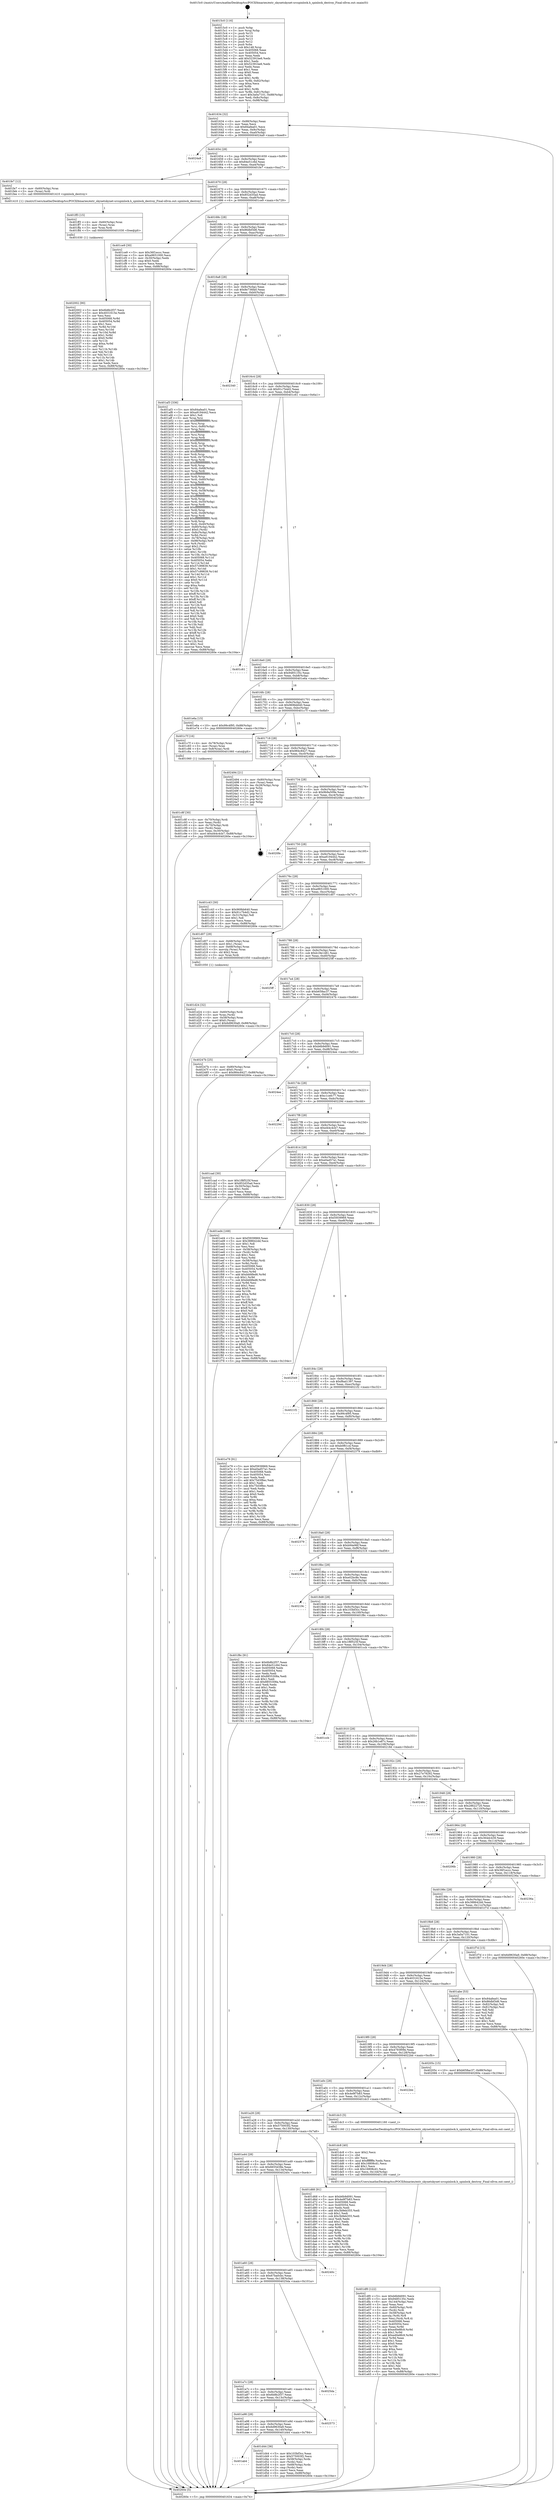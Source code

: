 digraph "0x4015c0" {
  label = "0x4015c0 (/mnt/c/Users/mathe/Desktop/tcc/POCII/binaries/extr_skynetskynet-srcspinlock.h_spinlock_destroy_Final-ollvm.out::main(0))"
  labelloc = "t"
  node[shape=record]

  Entry [label="",width=0.3,height=0.3,shape=circle,fillcolor=black,style=filled]
  "0x401634" [label="{
     0x401634 [32]\l
     | [instrs]\l
     &nbsp;&nbsp;0x401634 \<+6\>: mov -0x88(%rbp),%eax\l
     &nbsp;&nbsp;0x40163a \<+2\>: mov %eax,%ecx\l
     &nbsp;&nbsp;0x40163c \<+6\>: sub $0x84afea01,%ecx\l
     &nbsp;&nbsp;0x401642 \<+6\>: mov %eax,-0x9c(%rbp)\l
     &nbsp;&nbsp;0x401648 \<+6\>: mov %ecx,-0xa0(%rbp)\l
     &nbsp;&nbsp;0x40164e \<+6\>: je 00000000004024a9 \<main+0xee9\>\l
  }"]
  "0x4024a9" [label="{
     0x4024a9\l
  }", style=dashed]
  "0x401654" [label="{
     0x401654 [28]\l
     | [instrs]\l
     &nbsp;&nbsp;0x401654 \<+5\>: jmp 0000000000401659 \<main+0x99\>\l
     &nbsp;&nbsp;0x401659 \<+6\>: mov -0x9c(%rbp),%eax\l
     &nbsp;&nbsp;0x40165f \<+5\>: sub $0x84e51c6d,%eax\l
     &nbsp;&nbsp;0x401664 \<+6\>: mov %eax,-0xa4(%rbp)\l
     &nbsp;&nbsp;0x40166a \<+6\>: je 0000000000401fe7 \<main+0xa27\>\l
  }"]
  Exit [label="",width=0.3,height=0.3,shape=circle,fillcolor=black,style=filled,peripheries=2]
  "0x401fe7" [label="{
     0x401fe7 [12]\l
     | [instrs]\l
     &nbsp;&nbsp;0x401fe7 \<+4\>: mov -0x60(%rbp),%rax\l
     &nbsp;&nbsp;0x401feb \<+3\>: mov (%rax),%rdi\l
     &nbsp;&nbsp;0x401fee \<+5\>: call 0000000000401410 \<spinlock_destroy\>\l
     | [calls]\l
     &nbsp;&nbsp;0x401410 \{1\} (/mnt/c/Users/mathe/Desktop/tcc/POCII/binaries/extr_skynetskynet-srcspinlock.h_spinlock_destroy_Final-ollvm.out::spinlock_destroy)\l
  }"]
  "0x401670" [label="{
     0x401670 [28]\l
     | [instrs]\l
     &nbsp;&nbsp;0x401670 \<+5\>: jmp 0000000000401675 \<main+0xb5\>\l
     &nbsp;&nbsp;0x401675 \<+6\>: mov -0x9c(%rbp),%eax\l
     &nbsp;&nbsp;0x40167b \<+5\>: sub $0x852d35ad,%eax\l
     &nbsp;&nbsp;0x401680 \<+6\>: mov %eax,-0xa8(%rbp)\l
     &nbsp;&nbsp;0x401686 \<+6\>: je 0000000000401ce9 \<main+0x729\>\l
  }"]
  "0x402002" [label="{
     0x402002 [90]\l
     | [instrs]\l
     &nbsp;&nbsp;0x402002 \<+5\>: mov $0x6b8b2f37,%ecx\l
     &nbsp;&nbsp;0x402007 \<+5\>: mov $0x4031615e,%edx\l
     &nbsp;&nbsp;0x40200c \<+2\>: xor %esi,%esi\l
     &nbsp;&nbsp;0x40200e \<+8\>: mov 0x405068,%r8d\l
     &nbsp;&nbsp;0x402016 \<+8\>: mov 0x405054,%r9d\l
     &nbsp;&nbsp;0x40201e \<+3\>: sub $0x1,%esi\l
     &nbsp;&nbsp;0x402021 \<+3\>: mov %r8d,%r10d\l
     &nbsp;&nbsp;0x402024 \<+3\>: add %esi,%r10d\l
     &nbsp;&nbsp;0x402027 \<+4\>: imul %r10d,%r8d\l
     &nbsp;&nbsp;0x40202b \<+4\>: and $0x1,%r8d\l
     &nbsp;&nbsp;0x40202f \<+4\>: cmp $0x0,%r8d\l
     &nbsp;&nbsp;0x402033 \<+4\>: sete %r11b\l
     &nbsp;&nbsp;0x402037 \<+4\>: cmp $0xa,%r9d\l
     &nbsp;&nbsp;0x40203b \<+3\>: setl %bl\l
     &nbsp;&nbsp;0x40203e \<+3\>: mov %r11b,%r14b\l
     &nbsp;&nbsp;0x402041 \<+3\>: and %bl,%r14b\l
     &nbsp;&nbsp;0x402044 \<+3\>: xor %bl,%r11b\l
     &nbsp;&nbsp;0x402047 \<+3\>: or %r11b,%r14b\l
     &nbsp;&nbsp;0x40204a \<+4\>: test $0x1,%r14b\l
     &nbsp;&nbsp;0x40204e \<+3\>: cmovne %edx,%ecx\l
     &nbsp;&nbsp;0x402051 \<+6\>: mov %ecx,-0x88(%rbp)\l
     &nbsp;&nbsp;0x402057 \<+5\>: jmp 000000000040260e \<main+0x104e\>\l
  }"]
  "0x401ce9" [label="{
     0x401ce9 [30]\l
     | [instrs]\l
     &nbsp;&nbsp;0x401ce9 \<+5\>: mov $0x36f1eccc,%eax\l
     &nbsp;&nbsp;0x401cee \<+5\>: mov $0xa9651000,%ecx\l
     &nbsp;&nbsp;0x401cf3 \<+3\>: mov -0x30(%rbp),%edx\l
     &nbsp;&nbsp;0x401cf6 \<+3\>: cmp $0x0,%edx\l
     &nbsp;&nbsp;0x401cf9 \<+3\>: cmove %ecx,%eax\l
     &nbsp;&nbsp;0x401cfc \<+6\>: mov %eax,-0x88(%rbp)\l
     &nbsp;&nbsp;0x401d02 \<+5\>: jmp 000000000040260e \<main+0x104e\>\l
  }"]
  "0x40168c" [label="{
     0x40168c [28]\l
     | [instrs]\l
     &nbsp;&nbsp;0x40168c \<+5\>: jmp 0000000000401691 \<main+0xd1\>\l
     &nbsp;&nbsp;0x401691 \<+6\>: mov -0x9c(%rbp),%eax\l
     &nbsp;&nbsp;0x401697 \<+5\>: sub $0x86dbf3d6,%eax\l
     &nbsp;&nbsp;0x40169c \<+6\>: mov %eax,-0xac(%rbp)\l
     &nbsp;&nbsp;0x4016a2 \<+6\>: je 0000000000401af3 \<main+0x533\>\l
  }"]
  "0x401ff3" [label="{
     0x401ff3 [15]\l
     | [instrs]\l
     &nbsp;&nbsp;0x401ff3 \<+4\>: mov -0x60(%rbp),%rax\l
     &nbsp;&nbsp;0x401ff7 \<+3\>: mov (%rax),%rax\l
     &nbsp;&nbsp;0x401ffa \<+3\>: mov %rax,%rdi\l
     &nbsp;&nbsp;0x401ffd \<+5\>: call 0000000000401030 \<free@plt\>\l
     | [calls]\l
     &nbsp;&nbsp;0x401030 \{1\} (unknown)\l
  }"]
  "0x401af3" [label="{
     0x401af3 [336]\l
     | [instrs]\l
     &nbsp;&nbsp;0x401af3 \<+5\>: mov $0x84afea01,%eax\l
     &nbsp;&nbsp;0x401af8 \<+5\>: mov $0xa9194442,%ecx\l
     &nbsp;&nbsp;0x401afd \<+2\>: mov $0x1,%dl\l
     &nbsp;&nbsp;0x401aff \<+3\>: mov %rsp,%rsi\l
     &nbsp;&nbsp;0x401b02 \<+4\>: add $0xfffffffffffffff0,%rsi\l
     &nbsp;&nbsp;0x401b06 \<+3\>: mov %rsi,%rsp\l
     &nbsp;&nbsp;0x401b09 \<+4\>: mov %rsi,-0x80(%rbp)\l
     &nbsp;&nbsp;0x401b0d \<+3\>: mov %rsp,%rsi\l
     &nbsp;&nbsp;0x401b10 \<+4\>: add $0xfffffffffffffff0,%rsi\l
     &nbsp;&nbsp;0x401b14 \<+3\>: mov %rsi,%rsp\l
     &nbsp;&nbsp;0x401b17 \<+3\>: mov %rsp,%rdi\l
     &nbsp;&nbsp;0x401b1a \<+4\>: add $0xfffffffffffffff0,%rdi\l
     &nbsp;&nbsp;0x401b1e \<+3\>: mov %rdi,%rsp\l
     &nbsp;&nbsp;0x401b21 \<+4\>: mov %rdi,-0x78(%rbp)\l
     &nbsp;&nbsp;0x401b25 \<+3\>: mov %rsp,%rdi\l
     &nbsp;&nbsp;0x401b28 \<+4\>: add $0xfffffffffffffff0,%rdi\l
     &nbsp;&nbsp;0x401b2c \<+3\>: mov %rdi,%rsp\l
     &nbsp;&nbsp;0x401b2f \<+4\>: mov %rdi,-0x70(%rbp)\l
     &nbsp;&nbsp;0x401b33 \<+3\>: mov %rsp,%rdi\l
     &nbsp;&nbsp;0x401b36 \<+4\>: add $0xfffffffffffffff0,%rdi\l
     &nbsp;&nbsp;0x401b3a \<+3\>: mov %rdi,%rsp\l
     &nbsp;&nbsp;0x401b3d \<+4\>: mov %rdi,-0x68(%rbp)\l
     &nbsp;&nbsp;0x401b41 \<+3\>: mov %rsp,%rdi\l
     &nbsp;&nbsp;0x401b44 \<+4\>: add $0xfffffffffffffff0,%rdi\l
     &nbsp;&nbsp;0x401b48 \<+3\>: mov %rdi,%rsp\l
     &nbsp;&nbsp;0x401b4b \<+4\>: mov %rdi,-0x60(%rbp)\l
     &nbsp;&nbsp;0x401b4f \<+3\>: mov %rsp,%rdi\l
     &nbsp;&nbsp;0x401b52 \<+4\>: add $0xfffffffffffffff0,%rdi\l
     &nbsp;&nbsp;0x401b56 \<+3\>: mov %rdi,%rsp\l
     &nbsp;&nbsp;0x401b59 \<+4\>: mov %rdi,-0x58(%rbp)\l
     &nbsp;&nbsp;0x401b5d \<+3\>: mov %rsp,%rdi\l
     &nbsp;&nbsp;0x401b60 \<+4\>: add $0xfffffffffffffff0,%rdi\l
     &nbsp;&nbsp;0x401b64 \<+3\>: mov %rdi,%rsp\l
     &nbsp;&nbsp;0x401b67 \<+4\>: mov %rdi,-0x50(%rbp)\l
     &nbsp;&nbsp;0x401b6b \<+3\>: mov %rsp,%rdi\l
     &nbsp;&nbsp;0x401b6e \<+4\>: add $0xfffffffffffffff0,%rdi\l
     &nbsp;&nbsp;0x401b72 \<+3\>: mov %rdi,%rsp\l
     &nbsp;&nbsp;0x401b75 \<+4\>: mov %rdi,-0x48(%rbp)\l
     &nbsp;&nbsp;0x401b79 \<+3\>: mov %rsp,%rdi\l
     &nbsp;&nbsp;0x401b7c \<+4\>: add $0xfffffffffffffff0,%rdi\l
     &nbsp;&nbsp;0x401b80 \<+3\>: mov %rdi,%rsp\l
     &nbsp;&nbsp;0x401b83 \<+4\>: mov %rdi,-0x40(%rbp)\l
     &nbsp;&nbsp;0x401b87 \<+4\>: mov -0x80(%rbp),%rdi\l
     &nbsp;&nbsp;0x401b8b \<+6\>: movl $0x0,(%rdi)\l
     &nbsp;&nbsp;0x401b91 \<+7\>: mov -0x8c(%rbp),%r8d\l
     &nbsp;&nbsp;0x401b98 \<+3\>: mov %r8d,(%rsi)\l
     &nbsp;&nbsp;0x401b9b \<+4\>: mov -0x78(%rbp),%rdi\l
     &nbsp;&nbsp;0x401b9f \<+7\>: mov -0x98(%rbp),%r9\l
     &nbsp;&nbsp;0x401ba6 \<+3\>: mov %r9,(%rdi)\l
     &nbsp;&nbsp;0x401ba9 \<+3\>: cmpl $0x2,(%rsi)\l
     &nbsp;&nbsp;0x401bac \<+4\>: setne %r10b\l
     &nbsp;&nbsp;0x401bb0 \<+4\>: and $0x1,%r10b\l
     &nbsp;&nbsp;0x401bb4 \<+4\>: mov %r10b,-0x31(%rbp)\l
     &nbsp;&nbsp;0x401bb8 \<+8\>: mov 0x405068,%r11d\l
     &nbsp;&nbsp;0x401bc0 \<+7\>: mov 0x405054,%ebx\l
     &nbsp;&nbsp;0x401bc7 \<+3\>: mov %r11d,%r14d\l
     &nbsp;&nbsp;0x401bca \<+7\>: add $0x57c99839,%r14d\l
     &nbsp;&nbsp;0x401bd1 \<+4\>: sub $0x1,%r14d\l
     &nbsp;&nbsp;0x401bd5 \<+7\>: sub $0x57c99839,%r14d\l
     &nbsp;&nbsp;0x401bdc \<+4\>: imul %r14d,%r11d\l
     &nbsp;&nbsp;0x401be0 \<+4\>: and $0x1,%r11d\l
     &nbsp;&nbsp;0x401be4 \<+4\>: cmp $0x0,%r11d\l
     &nbsp;&nbsp;0x401be8 \<+4\>: sete %r10b\l
     &nbsp;&nbsp;0x401bec \<+3\>: cmp $0xa,%ebx\l
     &nbsp;&nbsp;0x401bef \<+4\>: setl %r15b\l
     &nbsp;&nbsp;0x401bf3 \<+3\>: mov %r10b,%r12b\l
     &nbsp;&nbsp;0x401bf6 \<+4\>: xor $0xff,%r12b\l
     &nbsp;&nbsp;0x401bfa \<+3\>: mov %r15b,%r13b\l
     &nbsp;&nbsp;0x401bfd \<+4\>: xor $0xff,%r13b\l
     &nbsp;&nbsp;0x401c01 \<+3\>: xor $0x0,%dl\l
     &nbsp;&nbsp;0x401c04 \<+3\>: mov %r12b,%sil\l
     &nbsp;&nbsp;0x401c07 \<+4\>: and $0x0,%sil\l
     &nbsp;&nbsp;0x401c0b \<+3\>: and %dl,%r10b\l
     &nbsp;&nbsp;0x401c0e \<+3\>: mov %r13b,%dil\l
     &nbsp;&nbsp;0x401c11 \<+4\>: and $0x0,%dil\l
     &nbsp;&nbsp;0x401c15 \<+3\>: and %dl,%r15b\l
     &nbsp;&nbsp;0x401c18 \<+3\>: or %r10b,%sil\l
     &nbsp;&nbsp;0x401c1b \<+3\>: or %r15b,%dil\l
     &nbsp;&nbsp;0x401c1e \<+3\>: xor %dil,%sil\l
     &nbsp;&nbsp;0x401c21 \<+3\>: or %r13b,%r12b\l
     &nbsp;&nbsp;0x401c24 \<+4\>: xor $0xff,%r12b\l
     &nbsp;&nbsp;0x401c28 \<+3\>: or $0x0,%dl\l
     &nbsp;&nbsp;0x401c2b \<+3\>: and %dl,%r12b\l
     &nbsp;&nbsp;0x401c2e \<+3\>: or %r12b,%sil\l
     &nbsp;&nbsp;0x401c31 \<+4\>: test $0x1,%sil\l
     &nbsp;&nbsp;0x401c35 \<+3\>: cmovne %ecx,%eax\l
     &nbsp;&nbsp;0x401c38 \<+6\>: mov %eax,-0x88(%rbp)\l
     &nbsp;&nbsp;0x401c3e \<+5\>: jmp 000000000040260e \<main+0x104e\>\l
  }"]
  "0x4016a8" [label="{
     0x4016a8 [28]\l
     | [instrs]\l
     &nbsp;&nbsp;0x4016a8 \<+5\>: jmp 00000000004016ad \<main+0xed\>\l
     &nbsp;&nbsp;0x4016ad \<+6\>: mov -0x9c(%rbp),%eax\l
     &nbsp;&nbsp;0x4016b3 \<+5\>: sub $0x8e736fa0,%eax\l
     &nbsp;&nbsp;0x4016b8 \<+6\>: mov %eax,-0xb0(%rbp)\l
     &nbsp;&nbsp;0x4016be \<+6\>: je 0000000000402340 \<main+0xd80\>\l
  }"]
  "0x401df0" [label="{
     0x401df0 [122]\l
     | [instrs]\l
     &nbsp;&nbsp;0x401df0 \<+5\>: mov $0xb6b9d091,%ecx\l
     &nbsp;&nbsp;0x401df5 \<+5\>: mov $0x9485135c,%edx\l
     &nbsp;&nbsp;0x401dfa \<+6\>: mov -0x144(%rbp),%esi\l
     &nbsp;&nbsp;0x401e00 \<+3\>: imul %eax,%esi\l
     &nbsp;&nbsp;0x401e03 \<+4\>: mov -0x60(%rbp),%rdi\l
     &nbsp;&nbsp;0x401e07 \<+3\>: mov (%rdi),%rdi\l
     &nbsp;&nbsp;0x401e0a \<+4\>: mov -0x58(%rbp),%r8\l
     &nbsp;&nbsp;0x401e0e \<+3\>: movslq (%r8),%r8\l
     &nbsp;&nbsp;0x401e11 \<+4\>: mov %esi,(%rdi,%r8,4)\l
     &nbsp;&nbsp;0x401e15 \<+7\>: mov 0x405068,%eax\l
     &nbsp;&nbsp;0x401e1c \<+7\>: mov 0x405054,%esi\l
     &nbsp;&nbsp;0x401e23 \<+3\>: mov %eax,%r9d\l
     &nbsp;&nbsp;0x401e26 \<+7\>: sub $0xed0e8fc9,%r9d\l
     &nbsp;&nbsp;0x401e2d \<+4\>: sub $0x1,%r9d\l
     &nbsp;&nbsp;0x401e31 \<+7\>: add $0xed0e8fc9,%r9d\l
     &nbsp;&nbsp;0x401e38 \<+4\>: imul %r9d,%eax\l
     &nbsp;&nbsp;0x401e3c \<+3\>: and $0x1,%eax\l
     &nbsp;&nbsp;0x401e3f \<+3\>: cmp $0x0,%eax\l
     &nbsp;&nbsp;0x401e42 \<+4\>: sete %r10b\l
     &nbsp;&nbsp;0x401e46 \<+3\>: cmp $0xa,%esi\l
     &nbsp;&nbsp;0x401e49 \<+4\>: setl %r11b\l
     &nbsp;&nbsp;0x401e4d \<+3\>: mov %r10b,%bl\l
     &nbsp;&nbsp;0x401e50 \<+3\>: and %r11b,%bl\l
     &nbsp;&nbsp;0x401e53 \<+3\>: xor %r11b,%r10b\l
     &nbsp;&nbsp;0x401e56 \<+3\>: or %r10b,%bl\l
     &nbsp;&nbsp;0x401e59 \<+3\>: test $0x1,%bl\l
     &nbsp;&nbsp;0x401e5c \<+3\>: cmovne %edx,%ecx\l
     &nbsp;&nbsp;0x401e5f \<+6\>: mov %ecx,-0x88(%rbp)\l
     &nbsp;&nbsp;0x401e65 \<+5\>: jmp 000000000040260e \<main+0x104e\>\l
  }"]
  "0x402340" [label="{
     0x402340\l
  }", style=dashed]
  "0x4016c4" [label="{
     0x4016c4 [28]\l
     | [instrs]\l
     &nbsp;&nbsp;0x4016c4 \<+5\>: jmp 00000000004016c9 \<main+0x109\>\l
     &nbsp;&nbsp;0x4016c9 \<+6\>: mov -0x9c(%rbp),%eax\l
     &nbsp;&nbsp;0x4016cf \<+5\>: sub $0x91c7b4d2,%eax\l
     &nbsp;&nbsp;0x4016d4 \<+6\>: mov %eax,-0xb4(%rbp)\l
     &nbsp;&nbsp;0x4016da \<+6\>: je 0000000000401c61 \<main+0x6a1\>\l
  }"]
  "0x401dc8" [label="{
     0x401dc8 [40]\l
     | [instrs]\l
     &nbsp;&nbsp;0x401dc8 \<+5\>: mov $0x2,%ecx\l
     &nbsp;&nbsp;0x401dcd \<+1\>: cltd\l
     &nbsp;&nbsp;0x401dce \<+2\>: idiv %ecx\l
     &nbsp;&nbsp;0x401dd0 \<+6\>: imul $0xfffffffe,%edx,%ecx\l
     &nbsp;&nbsp;0x401dd6 \<+6\>: add $0x16808cd1,%ecx\l
     &nbsp;&nbsp;0x401ddc \<+3\>: add $0x1,%ecx\l
     &nbsp;&nbsp;0x401ddf \<+6\>: sub $0x16808cd1,%ecx\l
     &nbsp;&nbsp;0x401de5 \<+6\>: mov %ecx,-0x144(%rbp)\l
     &nbsp;&nbsp;0x401deb \<+5\>: call 0000000000401160 \<next_i\>\l
     | [calls]\l
     &nbsp;&nbsp;0x401160 \{1\} (/mnt/c/Users/mathe/Desktop/tcc/POCII/binaries/extr_skynetskynet-srcspinlock.h_spinlock_destroy_Final-ollvm.out::next_i)\l
  }"]
  "0x401c61" [label="{
     0x401c61\l
  }", style=dashed]
  "0x4016e0" [label="{
     0x4016e0 [28]\l
     | [instrs]\l
     &nbsp;&nbsp;0x4016e0 \<+5\>: jmp 00000000004016e5 \<main+0x125\>\l
     &nbsp;&nbsp;0x4016e5 \<+6\>: mov -0x9c(%rbp),%eax\l
     &nbsp;&nbsp;0x4016eb \<+5\>: sub $0x9485135c,%eax\l
     &nbsp;&nbsp;0x4016f0 \<+6\>: mov %eax,-0xb8(%rbp)\l
     &nbsp;&nbsp;0x4016f6 \<+6\>: je 0000000000401e6a \<main+0x8aa\>\l
  }"]
  "0x401ab4" [label="{
     0x401ab4\l
  }", style=dashed]
  "0x401e6a" [label="{
     0x401e6a [15]\l
     | [instrs]\l
     &nbsp;&nbsp;0x401e6a \<+10\>: movl $0x99c4f95,-0x88(%rbp)\l
     &nbsp;&nbsp;0x401e74 \<+5\>: jmp 000000000040260e \<main+0x104e\>\l
  }"]
  "0x4016fc" [label="{
     0x4016fc [28]\l
     | [instrs]\l
     &nbsp;&nbsp;0x4016fc \<+5\>: jmp 0000000000401701 \<main+0x141\>\l
     &nbsp;&nbsp;0x401701 \<+6\>: mov -0x9c(%rbp),%eax\l
     &nbsp;&nbsp;0x401707 \<+5\>: sub $0x969bb640,%eax\l
     &nbsp;&nbsp;0x40170c \<+6\>: mov %eax,-0xbc(%rbp)\l
     &nbsp;&nbsp;0x401712 \<+6\>: je 0000000000401c7f \<main+0x6bf\>\l
  }"]
  "0x401d44" [label="{
     0x401d44 [36]\l
     | [instrs]\l
     &nbsp;&nbsp;0x401d44 \<+5\>: mov $0x103bf3cc,%eax\l
     &nbsp;&nbsp;0x401d49 \<+5\>: mov $0x575003f2,%ecx\l
     &nbsp;&nbsp;0x401d4e \<+4\>: mov -0x58(%rbp),%rdx\l
     &nbsp;&nbsp;0x401d52 \<+2\>: mov (%rdx),%esi\l
     &nbsp;&nbsp;0x401d54 \<+4\>: mov -0x68(%rbp),%rdx\l
     &nbsp;&nbsp;0x401d58 \<+2\>: cmp (%rdx),%esi\l
     &nbsp;&nbsp;0x401d5a \<+3\>: cmovl %ecx,%eax\l
     &nbsp;&nbsp;0x401d5d \<+6\>: mov %eax,-0x88(%rbp)\l
     &nbsp;&nbsp;0x401d63 \<+5\>: jmp 000000000040260e \<main+0x104e\>\l
  }"]
  "0x401c7f" [label="{
     0x401c7f [16]\l
     | [instrs]\l
     &nbsp;&nbsp;0x401c7f \<+4\>: mov -0x78(%rbp),%rax\l
     &nbsp;&nbsp;0x401c83 \<+3\>: mov (%rax),%rax\l
     &nbsp;&nbsp;0x401c86 \<+4\>: mov 0x8(%rax),%rdi\l
     &nbsp;&nbsp;0x401c8a \<+5\>: call 0000000000401060 \<atoi@plt\>\l
     | [calls]\l
     &nbsp;&nbsp;0x401060 \{1\} (unknown)\l
  }"]
  "0x401718" [label="{
     0x401718 [28]\l
     | [instrs]\l
     &nbsp;&nbsp;0x401718 \<+5\>: jmp 000000000040171d \<main+0x15d\>\l
     &nbsp;&nbsp;0x40171d \<+6\>: mov -0x9c(%rbp),%eax\l
     &nbsp;&nbsp;0x401723 \<+5\>: sub $0x984c8427,%eax\l
     &nbsp;&nbsp;0x401728 \<+6\>: mov %eax,-0xc0(%rbp)\l
     &nbsp;&nbsp;0x40172e \<+6\>: je 0000000000402494 \<main+0xed4\>\l
  }"]
  "0x401a98" [label="{
     0x401a98 [28]\l
     | [instrs]\l
     &nbsp;&nbsp;0x401a98 \<+5\>: jmp 0000000000401a9d \<main+0x4dd\>\l
     &nbsp;&nbsp;0x401a9d \<+6\>: mov -0x9c(%rbp),%eax\l
     &nbsp;&nbsp;0x401aa3 \<+5\>: sub $0x6d9630a9,%eax\l
     &nbsp;&nbsp;0x401aa8 \<+6\>: mov %eax,-0x140(%rbp)\l
     &nbsp;&nbsp;0x401aae \<+6\>: je 0000000000401d44 \<main+0x784\>\l
  }"]
  "0x402494" [label="{
     0x402494 [21]\l
     | [instrs]\l
     &nbsp;&nbsp;0x402494 \<+4\>: mov -0x80(%rbp),%rax\l
     &nbsp;&nbsp;0x402498 \<+2\>: mov (%rax),%eax\l
     &nbsp;&nbsp;0x40249a \<+4\>: lea -0x28(%rbp),%rsp\l
     &nbsp;&nbsp;0x40249e \<+1\>: pop %rbx\l
     &nbsp;&nbsp;0x40249f \<+2\>: pop %r12\l
     &nbsp;&nbsp;0x4024a1 \<+2\>: pop %r13\l
     &nbsp;&nbsp;0x4024a3 \<+2\>: pop %r14\l
     &nbsp;&nbsp;0x4024a5 \<+2\>: pop %r15\l
     &nbsp;&nbsp;0x4024a7 \<+1\>: pop %rbp\l
     &nbsp;&nbsp;0x4024a8 \<+1\>: ret\l
  }"]
  "0x401734" [label="{
     0x401734 [28]\l
     | [instrs]\l
     &nbsp;&nbsp;0x401734 \<+5\>: jmp 0000000000401739 \<main+0x179\>\l
     &nbsp;&nbsp;0x401739 \<+6\>: mov -0x9c(%rbp),%eax\l
     &nbsp;&nbsp;0x40173f \<+5\>: sub $0x9b9a509e,%eax\l
     &nbsp;&nbsp;0x401744 \<+6\>: mov %eax,-0xc4(%rbp)\l
     &nbsp;&nbsp;0x40174a \<+6\>: je 00000000004020fe \<main+0xb3e\>\l
  }"]
  "0x402573" [label="{
     0x402573\l
  }", style=dashed]
  "0x4020fe" [label="{
     0x4020fe\l
  }", style=dashed]
  "0x401750" [label="{
     0x401750 [28]\l
     | [instrs]\l
     &nbsp;&nbsp;0x401750 \<+5\>: jmp 0000000000401755 \<main+0x195\>\l
     &nbsp;&nbsp;0x401755 \<+6\>: mov -0x9c(%rbp),%eax\l
     &nbsp;&nbsp;0x40175b \<+5\>: sub $0xa9194442,%eax\l
     &nbsp;&nbsp;0x401760 \<+6\>: mov %eax,-0xc8(%rbp)\l
     &nbsp;&nbsp;0x401766 \<+6\>: je 0000000000401c43 \<main+0x683\>\l
  }"]
  "0x401a7c" [label="{
     0x401a7c [28]\l
     | [instrs]\l
     &nbsp;&nbsp;0x401a7c \<+5\>: jmp 0000000000401a81 \<main+0x4c1\>\l
     &nbsp;&nbsp;0x401a81 \<+6\>: mov -0x9c(%rbp),%eax\l
     &nbsp;&nbsp;0x401a87 \<+5\>: sub $0x6b8b2f37,%eax\l
     &nbsp;&nbsp;0x401a8c \<+6\>: mov %eax,-0x13c(%rbp)\l
     &nbsp;&nbsp;0x401a92 \<+6\>: je 0000000000402573 \<main+0xfb3\>\l
  }"]
  "0x401c43" [label="{
     0x401c43 [30]\l
     | [instrs]\l
     &nbsp;&nbsp;0x401c43 \<+5\>: mov $0x969bb640,%eax\l
     &nbsp;&nbsp;0x401c48 \<+5\>: mov $0x91c7b4d2,%ecx\l
     &nbsp;&nbsp;0x401c4d \<+3\>: mov -0x31(%rbp),%dl\l
     &nbsp;&nbsp;0x401c50 \<+3\>: test $0x1,%dl\l
     &nbsp;&nbsp;0x401c53 \<+3\>: cmovne %ecx,%eax\l
     &nbsp;&nbsp;0x401c56 \<+6\>: mov %eax,-0x88(%rbp)\l
     &nbsp;&nbsp;0x401c5c \<+5\>: jmp 000000000040260e \<main+0x104e\>\l
  }"]
  "0x40176c" [label="{
     0x40176c [28]\l
     | [instrs]\l
     &nbsp;&nbsp;0x40176c \<+5\>: jmp 0000000000401771 \<main+0x1b1\>\l
     &nbsp;&nbsp;0x401771 \<+6\>: mov -0x9c(%rbp),%eax\l
     &nbsp;&nbsp;0x401777 \<+5\>: sub $0xa9651000,%eax\l
     &nbsp;&nbsp;0x40177c \<+6\>: mov %eax,-0xcc(%rbp)\l
     &nbsp;&nbsp;0x401782 \<+6\>: je 0000000000401d07 \<main+0x747\>\l
  }"]
  "0x4025da" [label="{
     0x4025da\l
  }", style=dashed]
  "0x401d07" [label="{
     0x401d07 [29]\l
     | [instrs]\l
     &nbsp;&nbsp;0x401d07 \<+4\>: mov -0x68(%rbp),%rax\l
     &nbsp;&nbsp;0x401d0b \<+6\>: movl $0x1,(%rax)\l
     &nbsp;&nbsp;0x401d11 \<+4\>: mov -0x68(%rbp),%rax\l
     &nbsp;&nbsp;0x401d15 \<+3\>: movslq (%rax),%rax\l
     &nbsp;&nbsp;0x401d18 \<+4\>: shl $0x2,%rax\l
     &nbsp;&nbsp;0x401d1c \<+3\>: mov %rax,%rdi\l
     &nbsp;&nbsp;0x401d1f \<+5\>: call 0000000000401050 \<malloc@plt\>\l
     | [calls]\l
     &nbsp;&nbsp;0x401050 \{1\} (unknown)\l
  }"]
  "0x401788" [label="{
     0x401788 [28]\l
     | [instrs]\l
     &nbsp;&nbsp;0x401788 \<+5\>: jmp 000000000040178d \<main+0x1cd\>\l
     &nbsp;&nbsp;0x40178d \<+6\>: mov -0x9c(%rbp),%eax\l
     &nbsp;&nbsp;0x401793 \<+5\>: sub $0xb18e1481,%eax\l
     &nbsp;&nbsp;0x401798 \<+6\>: mov %eax,-0xd0(%rbp)\l
     &nbsp;&nbsp;0x40179e \<+6\>: je 00000000004025ff \<main+0x103f\>\l
  }"]
  "0x401a60" [label="{
     0x401a60 [28]\l
     | [instrs]\l
     &nbsp;&nbsp;0x401a60 \<+5\>: jmp 0000000000401a65 \<main+0x4a5\>\l
     &nbsp;&nbsp;0x401a65 \<+6\>: mov -0x9c(%rbp),%eax\l
     &nbsp;&nbsp;0x401a6b \<+5\>: sub $0x67ba0cbc,%eax\l
     &nbsp;&nbsp;0x401a70 \<+6\>: mov %eax,-0x138(%rbp)\l
     &nbsp;&nbsp;0x401a76 \<+6\>: je 00000000004025da \<main+0x101a\>\l
  }"]
  "0x4025ff" [label="{
     0x4025ff\l
  }", style=dashed]
  "0x4017a4" [label="{
     0x4017a4 [28]\l
     | [instrs]\l
     &nbsp;&nbsp;0x4017a4 \<+5\>: jmp 00000000004017a9 \<main+0x1e9\>\l
     &nbsp;&nbsp;0x4017a9 \<+6\>: mov -0x9c(%rbp),%eax\l
     &nbsp;&nbsp;0x4017af \<+5\>: sub $0xb658ac37,%eax\l
     &nbsp;&nbsp;0x4017b4 \<+6\>: mov %eax,-0xd4(%rbp)\l
     &nbsp;&nbsp;0x4017ba \<+6\>: je 000000000040247b \<main+0xebb\>\l
  }"]
  "0x40240c" [label="{
     0x40240c\l
  }", style=dashed]
  "0x40247b" [label="{
     0x40247b [25]\l
     | [instrs]\l
     &nbsp;&nbsp;0x40247b \<+4\>: mov -0x80(%rbp),%rax\l
     &nbsp;&nbsp;0x40247f \<+6\>: movl $0x0,(%rax)\l
     &nbsp;&nbsp;0x402485 \<+10\>: movl $0x984c8427,-0x88(%rbp)\l
     &nbsp;&nbsp;0x40248f \<+5\>: jmp 000000000040260e \<main+0x104e\>\l
  }"]
  "0x4017c0" [label="{
     0x4017c0 [28]\l
     | [instrs]\l
     &nbsp;&nbsp;0x4017c0 \<+5\>: jmp 00000000004017c5 \<main+0x205\>\l
     &nbsp;&nbsp;0x4017c5 \<+6\>: mov -0x9c(%rbp),%eax\l
     &nbsp;&nbsp;0x4017cb \<+5\>: sub $0xb6b9d091,%eax\l
     &nbsp;&nbsp;0x4017d0 \<+6\>: mov %eax,-0xd8(%rbp)\l
     &nbsp;&nbsp;0x4017d6 \<+6\>: je 00000000004024ee \<main+0xf2e\>\l
  }"]
  "0x401a44" [label="{
     0x401a44 [28]\l
     | [instrs]\l
     &nbsp;&nbsp;0x401a44 \<+5\>: jmp 0000000000401a49 \<main+0x489\>\l
     &nbsp;&nbsp;0x401a49 \<+6\>: mov -0x9c(%rbp),%eax\l
     &nbsp;&nbsp;0x401a4f \<+5\>: sub $0x6655d38e,%eax\l
     &nbsp;&nbsp;0x401a54 \<+6\>: mov %eax,-0x134(%rbp)\l
     &nbsp;&nbsp;0x401a5a \<+6\>: je 000000000040240c \<main+0xe4c\>\l
  }"]
  "0x4024ee" [label="{
     0x4024ee\l
  }", style=dashed]
  "0x4017dc" [label="{
     0x4017dc [28]\l
     | [instrs]\l
     &nbsp;&nbsp;0x4017dc \<+5\>: jmp 00000000004017e1 \<main+0x221\>\l
     &nbsp;&nbsp;0x4017e1 \<+6\>: mov -0x9c(%rbp),%eax\l
     &nbsp;&nbsp;0x4017e7 \<+5\>: sub $0xc1cefc77,%eax\l
     &nbsp;&nbsp;0x4017ec \<+6\>: mov %eax,-0xdc(%rbp)\l
     &nbsp;&nbsp;0x4017f2 \<+6\>: je 000000000040229d \<main+0xcdd\>\l
  }"]
  "0x401d68" [label="{
     0x401d68 [91]\l
     | [instrs]\l
     &nbsp;&nbsp;0x401d68 \<+5\>: mov $0xb6b9d091,%eax\l
     &nbsp;&nbsp;0x401d6d \<+5\>: mov $0x4e9f7b83,%ecx\l
     &nbsp;&nbsp;0x401d72 \<+7\>: mov 0x405068,%edx\l
     &nbsp;&nbsp;0x401d79 \<+7\>: mov 0x405054,%esi\l
     &nbsp;&nbsp;0x401d80 \<+2\>: mov %edx,%edi\l
     &nbsp;&nbsp;0x401d82 \<+6\>: add $0x3b9eb355,%edi\l
     &nbsp;&nbsp;0x401d88 \<+3\>: sub $0x1,%edi\l
     &nbsp;&nbsp;0x401d8b \<+6\>: sub $0x3b9eb355,%edi\l
     &nbsp;&nbsp;0x401d91 \<+3\>: imul %edi,%edx\l
     &nbsp;&nbsp;0x401d94 \<+3\>: and $0x1,%edx\l
     &nbsp;&nbsp;0x401d97 \<+3\>: cmp $0x0,%edx\l
     &nbsp;&nbsp;0x401d9a \<+4\>: sete %r8b\l
     &nbsp;&nbsp;0x401d9e \<+3\>: cmp $0xa,%esi\l
     &nbsp;&nbsp;0x401da1 \<+4\>: setl %r9b\l
     &nbsp;&nbsp;0x401da5 \<+3\>: mov %r8b,%r10b\l
     &nbsp;&nbsp;0x401da8 \<+3\>: and %r9b,%r10b\l
     &nbsp;&nbsp;0x401dab \<+3\>: xor %r9b,%r8b\l
     &nbsp;&nbsp;0x401dae \<+3\>: or %r8b,%r10b\l
     &nbsp;&nbsp;0x401db1 \<+4\>: test $0x1,%r10b\l
     &nbsp;&nbsp;0x401db5 \<+3\>: cmovne %ecx,%eax\l
     &nbsp;&nbsp;0x401db8 \<+6\>: mov %eax,-0x88(%rbp)\l
     &nbsp;&nbsp;0x401dbe \<+5\>: jmp 000000000040260e \<main+0x104e\>\l
  }"]
  "0x40229d" [label="{
     0x40229d\l
  }", style=dashed]
  "0x4017f8" [label="{
     0x4017f8 [28]\l
     | [instrs]\l
     &nbsp;&nbsp;0x4017f8 \<+5\>: jmp 00000000004017fd \<main+0x23d\>\l
     &nbsp;&nbsp;0x4017fd \<+6\>: mov -0x9c(%rbp),%eax\l
     &nbsp;&nbsp;0x401803 \<+5\>: sub $0xd44c4cb7,%eax\l
     &nbsp;&nbsp;0x401808 \<+6\>: mov %eax,-0xe0(%rbp)\l
     &nbsp;&nbsp;0x40180e \<+6\>: je 0000000000401cad \<main+0x6ed\>\l
  }"]
  "0x401a28" [label="{
     0x401a28 [28]\l
     | [instrs]\l
     &nbsp;&nbsp;0x401a28 \<+5\>: jmp 0000000000401a2d \<main+0x46d\>\l
     &nbsp;&nbsp;0x401a2d \<+6\>: mov -0x9c(%rbp),%eax\l
     &nbsp;&nbsp;0x401a33 \<+5\>: sub $0x575003f2,%eax\l
     &nbsp;&nbsp;0x401a38 \<+6\>: mov %eax,-0x130(%rbp)\l
     &nbsp;&nbsp;0x401a3e \<+6\>: je 0000000000401d68 \<main+0x7a8\>\l
  }"]
  "0x401cad" [label="{
     0x401cad [30]\l
     | [instrs]\l
     &nbsp;&nbsp;0x401cad \<+5\>: mov $0x1f8f525f,%eax\l
     &nbsp;&nbsp;0x401cb2 \<+5\>: mov $0x852d35ad,%ecx\l
     &nbsp;&nbsp;0x401cb7 \<+3\>: mov -0x30(%rbp),%edx\l
     &nbsp;&nbsp;0x401cba \<+3\>: cmp $0x1,%edx\l
     &nbsp;&nbsp;0x401cbd \<+3\>: cmovl %ecx,%eax\l
     &nbsp;&nbsp;0x401cc0 \<+6\>: mov %eax,-0x88(%rbp)\l
     &nbsp;&nbsp;0x401cc6 \<+5\>: jmp 000000000040260e \<main+0x104e\>\l
  }"]
  "0x401814" [label="{
     0x401814 [28]\l
     | [instrs]\l
     &nbsp;&nbsp;0x401814 \<+5\>: jmp 0000000000401819 \<main+0x259\>\l
     &nbsp;&nbsp;0x401819 \<+6\>: mov -0x9c(%rbp),%eax\l
     &nbsp;&nbsp;0x40181f \<+5\>: sub $0xe0ad57a1,%eax\l
     &nbsp;&nbsp;0x401824 \<+6\>: mov %eax,-0xe4(%rbp)\l
     &nbsp;&nbsp;0x40182a \<+6\>: je 0000000000401ed4 \<main+0x914\>\l
  }"]
  "0x401dc3" [label="{
     0x401dc3 [5]\l
     | [instrs]\l
     &nbsp;&nbsp;0x401dc3 \<+5\>: call 0000000000401160 \<next_i\>\l
     | [calls]\l
     &nbsp;&nbsp;0x401160 \{1\} (/mnt/c/Users/mathe/Desktop/tcc/POCII/binaries/extr_skynetskynet-srcspinlock.h_spinlock_destroy_Final-ollvm.out::next_i)\l
  }"]
  "0x401ed4" [label="{
     0x401ed4 [169]\l
     | [instrs]\l
     &nbsp;&nbsp;0x401ed4 \<+5\>: mov $0xf3939969,%eax\l
     &nbsp;&nbsp;0x401ed9 \<+5\>: mov $0x388642dd,%ecx\l
     &nbsp;&nbsp;0x401ede \<+2\>: mov $0x1,%dl\l
     &nbsp;&nbsp;0x401ee0 \<+2\>: xor %esi,%esi\l
     &nbsp;&nbsp;0x401ee2 \<+4\>: mov -0x58(%rbp),%rdi\l
     &nbsp;&nbsp;0x401ee6 \<+3\>: mov (%rdi),%r8d\l
     &nbsp;&nbsp;0x401ee9 \<+3\>: sub $0x1,%esi\l
     &nbsp;&nbsp;0x401eec \<+3\>: sub %esi,%r8d\l
     &nbsp;&nbsp;0x401eef \<+4\>: mov -0x58(%rbp),%rdi\l
     &nbsp;&nbsp;0x401ef3 \<+3\>: mov %r8d,(%rdi)\l
     &nbsp;&nbsp;0x401ef6 \<+7\>: mov 0x405068,%esi\l
     &nbsp;&nbsp;0x401efd \<+8\>: mov 0x405054,%r8d\l
     &nbsp;&nbsp;0x401f05 \<+3\>: mov %esi,%r9d\l
     &nbsp;&nbsp;0x401f08 \<+7\>: add $0xbbfdfed6,%r9d\l
     &nbsp;&nbsp;0x401f0f \<+4\>: sub $0x1,%r9d\l
     &nbsp;&nbsp;0x401f13 \<+7\>: sub $0xbbfdfed6,%r9d\l
     &nbsp;&nbsp;0x401f1a \<+4\>: imul %r9d,%esi\l
     &nbsp;&nbsp;0x401f1e \<+3\>: and $0x1,%esi\l
     &nbsp;&nbsp;0x401f21 \<+3\>: cmp $0x0,%esi\l
     &nbsp;&nbsp;0x401f24 \<+4\>: sete %r10b\l
     &nbsp;&nbsp;0x401f28 \<+4\>: cmp $0xa,%r8d\l
     &nbsp;&nbsp;0x401f2c \<+4\>: setl %r11b\l
     &nbsp;&nbsp;0x401f30 \<+3\>: mov %r10b,%bl\l
     &nbsp;&nbsp;0x401f33 \<+3\>: xor $0xff,%bl\l
     &nbsp;&nbsp;0x401f36 \<+3\>: mov %r11b,%r14b\l
     &nbsp;&nbsp;0x401f39 \<+4\>: xor $0xff,%r14b\l
     &nbsp;&nbsp;0x401f3d \<+3\>: xor $0x0,%dl\l
     &nbsp;&nbsp;0x401f40 \<+3\>: mov %bl,%r15b\l
     &nbsp;&nbsp;0x401f43 \<+4\>: and $0x0,%r15b\l
     &nbsp;&nbsp;0x401f47 \<+3\>: and %dl,%r10b\l
     &nbsp;&nbsp;0x401f4a \<+3\>: mov %r14b,%r12b\l
     &nbsp;&nbsp;0x401f4d \<+4\>: and $0x0,%r12b\l
     &nbsp;&nbsp;0x401f51 \<+3\>: and %dl,%r11b\l
     &nbsp;&nbsp;0x401f54 \<+3\>: or %r10b,%r15b\l
     &nbsp;&nbsp;0x401f57 \<+3\>: or %r11b,%r12b\l
     &nbsp;&nbsp;0x401f5a \<+3\>: xor %r12b,%r15b\l
     &nbsp;&nbsp;0x401f5d \<+3\>: or %r14b,%bl\l
     &nbsp;&nbsp;0x401f60 \<+3\>: xor $0xff,%bl\l
     &nbsp;&nbsp;0x401f63 \<+3\>: or $0x0,%dl\l
     &nbsp;&nbsp;0x401f66 \<+2\>: and %dl,%bl\l
     &nbsp;&nbsp;0x401f68 \<+3\>: or %bl,%r15b\l
     &nbsp;&nbsp;0x401f6b \<+4\>: test $0x1,%r15b\l
     &nbsp;&nbsp;0x401f6f \<+3\>: cmovne %ecx,%eax\l
     &nbsp;&nbsp;0x401f72 \<+6\>: mov %eax,-0x88(%rbp)\l
     &nbsp;&nbsp;0x401f78 \<+5\>: jmp 000000000040260e \<main+0x104e\>\l
  }"]
  "0x401830" [label="{
     0x401830 [28]\l
     | [instrs]\l
     &nbsp;&nbsp;0x401830 \<+5\>: jmp 0000000000401835 \<main+0x275\>\l
     &nbsp;&nbsp;0x401835 \<+6\>: mov -0x9c(%rbp),%eax\l
     &nbsp;&nbsp;0x40183b \<+5\>: sub $0xf3939969,%eax\l
     &nbsp;&nbsp;0x401840 \<+6\>: mov %eax,-0xe8(%rbp)\l
     &nbsp;&nbsp;0x401846 \<+6\>: je 0000000000402549 \<main+0xf89\>\l
  }"]
  "0x401a0c" [label="{
     0x401a0c [28]\l
     | [instrs]\l
     &nbsp;&nbsp;0x401a0c \<+5\>: jmp 0000000000401a11 \<main+0x451\>\l
     &nbsp;&nbsp;0x401a11 \<+6\>: mov -0x9c(%rbp),%eax\l
     &nbsp;&nbsp;0x401a17 \<+5\>: sub $0x4e9f7b83,%eax\l
     &nbsp;&nbsp;0x401a1c \<+6\>: mov %eax,-0x12c(%rbp)\l
     &nbsp;&nbsp;0x401a22 \<+6\>: je 0000000000401dc3 \<main+0x803\>\l
  }"]
  "0x402549" [label="{
     0x402549\l
  }", style=dashed]
  "0x40184c" [label="{
     0x40184c [28]\l
     | [instrs]\l
     &nbsp;&nbsp;0x40184c \<+5\>: jmp 0000000000401851 \<main+0x291\>\l
     &nbsp;&nbsp;0x401851 \<+6\>: mov -0x9c(%rbp),%eax\l
     &nbsp;&nbsp;0x401857 \<+5\>: sub $0xf8ad1397,%eax\l
     &nbsp;&nbsp;0x40185c \<+6\>: mov %eax,-0xec(%rbp)\l
     &nbsp;&nbsp;0x401862 \<+6\>: je 00000000004021f2 \<main+0xc32\>\l
  }"]
  "0x4022bb" [label="{
     0x4022bb\l
  }", style=dashed]
  "0x4021f2" [label="{
     0x4021f2\l
  }", style=dashed]
  "0x401868" [label="{
     0x401868 [28]\l
     | [instrs]\l
     &nbsp;&nbsp;0x401868 \<+5\>: jmp 000000000040186d \<main+0x2ad\>\l
     &nbsp;&nbsp;0x40186d \<+6\>: mov -0x9c(%rbp),%eax\l
     &nbsp;&nbsp;0x401873 \<+5\>: sub $0x99c4f95,%eax\l
     &nbsp;&nbsp;0x401878 \<+6\>: mov %eax,-0xf0(%rbp)\l
     &nbsp;&nbsp;0x40187e \<+6\>: je 0000000000401e79 \<main+0x8b9\>\l
  }"]
  "0x4019f0" [label="{
     0x4019f0 [28]\l
     | [instrs]\l
     &nbsp;&nbsp;0x4019f0 \<+5\>: jmp 00000000004019f5 \<main+0x435\>\l
     &nbsp;&nbsp;0x4019f5 \<+6\>: mov -0x9c(%rbp),%eax\l
     &nbsp;&nbsp;0x4019fb \<+5\>: sub $0x4793f09e,%eax\l
     &nbsp;&nbsp;0x401a00 \<+6\>: mov %eax,-0x128(%rbp)\l
     &nbsp;&nbsp;0x401a06 \<+6\>: je 00000000004022bb \<main+0xcfb\>\l
  }"]
  "0x401e79" [label="{
     0x401e79 [91]\l
     | [instrs]\l
     &nbsp;&nbsp;0x401e79 \<+5\>: mov $0xf3939969,%eax\l
     &nbsp;&nbsp;0x401e7e \<+5\>: mov $0xe0ad57a1,%ecx\l
     &nbsp;&nbsp;0x401e83 \<+7\>: mov 0x405068,%edx\l
     &nbsp;&nbsp;0x401e8a \<+7\>: mov 0x405054,%esi\l
     &nbsp;&nbsp;0x401e91 \<+2\>: mov %edx,%edi\l
     &nbsp;&nbsp;0x401e93 \<+6\>: add $0x75d3f8ec,%edi\l
     &nbsp;&nbsp;0x401e99 \<+3\>: sub $0x1,%edi\l
     &nbsp;&nbsp;0x401e9c \<+6\>: sub $0x75d3f8ec,%edi\l
     &nbsp;&nbsp;0x401ea2 \<+3\>: imul %edi,%edx\l
     &nbsp;&nbsp;0x401ea5 \<+3\>: and $0x1,%edx\l
     &nbsp;&nbsp;0x401ea8 \<+3\>: cmp $0x0,%edx\l
     &nbsp;&nbsp;0x401eab \<+4\>: sete %r8b\l
     &nbsp;&nbsp;0x401eaf \<+3\>: cmp $0xa,%esi\l
     &nbsp;&nbsp;0x401eb2 \<+4\>: setl %r9b\l
     &nbsp;&nbsp;0x401eb6 \<+3\>: mov %r8b,%r10b\l
     &nbsp;&nbsp;0x401eb9 \<+3\>: and %r9b,%r10b\l
     &nbsp;&nbsp;0x401ebc \<+3\>: xor %r9b,%r8b\l
     &nbsp;&nbsp;0x401ebf \<+3\>: or %r8b,%r10b\l
     &nbsp;&nbsp;0x401ec2 \<+4\>: test $0x1,%r10b\l
     &nbsp;&nbsp;0x401ec6 \<+3\>: cmovne %ecx,%eax\l
     &nbsp;&nbsp;0x401ec9 \<+6\>: mov %eax,-0x88(%rbp)\l
     &nbsp;&nbsp;0x401ecf \<+5\>: jmp 000000000040260e \<main+0x104e\>\l
  }"]
  "0x401884" [label="{
     0x401884 [28]\l
     | [instrs]\l
     &nbsp;&nbsp;0x401884 \<+5\>: jmp 0000000000401889 \<main+0x2c9\>\l
     &nbsp;&nbsp;0x401889 \<+6\>: mov -0x9c(%rbp),%eax\l
     &nbsp;&nbsp;0x40188f \<+5\>: sub $0xb0f61cd,%eax\l
     &nbsp;&nbsp;0x401894 \<+6\>: mov %eax,-0xf4(%rbp)\l
     &nbsp;&nbsp;0x40189a \<+6\>: je 0000000000402379 \<main+0xdb9\>\l
  }"]
  "0x40205c" [label="{
     0x40205c [15]\l
     | [instrs]\l
     &nbsp;&nbsp;0x40205c \<+10\>: movl $0xb658ac37,-0x88(%rbp)\l
     &nbsp;&nbsp;0x402066 \<+5\>: jmp 000000000040260e \<main+0x104e\>\l
  }"]
  "0x402379" [label="{
     0x402379\l
  }", style=dashed]
  "0x4018a0" [label="{
     0x4018a0 [28]\l
     | [instrs]\l
     &nbsp;&nbsp;0x4018a0 \<+5\>: jmp 00000000004018a5 \<main+0x2e5\>\l
     &nbsp;&nbsp;0x4018a5 \<+6\>: mov -0x9c(%rbp),%eax\l
     &nbsp;&nbsp;0x4018ab \<+5\>: sub $0xb94e96f,%eax\l
     &nbsp;&nbsp;0x4018b0 \<+6\>: mov %eax,-0xf8(%rbp)\l
     &nbsp;&nbsp;0x4018b6 \<+6\>: je 0000000000402316 \<main+0xd56\>\l
  }"]
  "0x401d24" [label="{
     0x401d24 [32]\l
     | [instrs]\l
     &nbsp;&nbsp;0x401d24 \<+4\>: mov -0x60(%rbp),%rdi\l
     &nbsp;&nbsp;0x401d28 \<+3\>: mov %rax,(%rdi)\l
     &nbsp;&nbsp;0x401d2b \<+4\>: mov -0x58(%rbp),%rax\l
     &nbsp;&nbsp;0x401d2f \<+6\>: movl $0x0,(%rax)\l
     &nbsp;&nbsp;0x401d35 \<+10\>: movl $0x6d9630a9,-0x88(%rbp)\l
     &nbsp;&nbsp;0x401d3f \<+5\>: jmp 000000000040260e \<main+0x104e\>\l
  }"]
  "0x402316" [label="{
     0x402316\l
  }", style=dashed]
  "0x4018bc" [label="{
     0x4018bc [28]\l
     | [instrs]\l
     &nbsp;&nbsp;0x4018bc \<+5\>: jmp 00000000004018c1 \<main+0x301\>\l
     &nbsp;&nbsp;0x4018c1 \<+6\>: mov -0x9c(%rbp),%eax\l
     &nbsp;&nbsp;0x4018c7 \<+5\>: sub $0xe02bc8e,%eax\l
     &nbsp;&nbsp;0x4018cc \<+6\>: mov %eax,-0xfc(%rbp)\l
     &nbsp;&nbsp;0x4018d2 \<+6\>: je 000000000040219c \<main+0xbdc\>\l
  }"]
  "0x401c8f" [label="{
     0x401c8f [30]\l
     | [instrs]\l
     &nbsp;&nbsp;0x401c8f \<+4\>: mov -0x70(%rbp),%rdi\l
     &nbsp;&nbsp;0x401c93 \<+2\>: mov %eax,(%rdi)\l
     &nbsp;&nbsp;0x401c95 \<+4\>: mov -0x70(%rbp),%rdi\l
     &nbsp;&nbsp;0x401c99 \<+2\>: mov (%rdi),%eax\l
     &nbsp;&nbsp;0x401c9b \<+3\>: mov %eax,-0x30(%rbp)\l
     &nbsp;&nbsp;0x401c9e \<+10\>: movl $0xd44c4cb7,-0x88(%rbp)\l
     &nbsp;&nbsp;0x401ca8 \<+5\>: jmp 000000000040260e \<main+0x104e\>\l
  }"]
  "0x40219c" [label="{
     0x40219c\l
  }", style=dashed]
  "0x4018d8" [label="{
     0x4018d8 [28]\l
     | [instrs]\l
     &nbsp;&nbsp;0x4018d8 \<+5\>: jmp 00000000004018dd \<main+0x31d\>\l
     &nbsp;&nbsp;0x4018dd \<+6\>: mov -0x9c(%rbp),%eax\l
     &nbsp;&nbsp;0x4018e3 \<+5\>: sub $0x103bf3cc,%eax\l
     &nbsp;&nbsp;0x4018e8 \<+6\>: mov %eax,-0x100(%rbp)\l
     &nbsp;&nbsp;0x4018ee \<+6\>: je 0000000000401f8c \<main+0x9cc\>\l
  }"]
  "0x4015c0" [label="{
     0x4015c0 [116]\l
     | [instrs]\l
     &nbsp;&nbsp;0x4015c0 \<+1\>: push %rbp\l
     &nbsp;&nbsp;0x4015c1 \<+3\>: mov %rsp,%rbp\l
     &nbsp;&nbsp;0x4015c4 \<+2\>: push %r15\l
     &nbsp;&nbsp;0x4015c6 \<+2\>: push %r14\l
     &nbsp;&nbsp;0x4015c8 \<+2\>: push %r13\l
     &nbsp;&nbsp;0x4015ca \<+2\>: push %r12\l
     &nbsp;&nbsp;0x4015cc \<+1\>: push %rbx\l
     &nbsp;&nbsp;0x4015cd \<+7\>: sub $0x148,%rsp\l
     &nbsp;&nbsp;0x4015d4 \<+7\>: mov 0x405068,%eax\l
     &nbsp;&nbsp;0x4015db \<+7\>: mov 0x405054,%ecx\l
     &nbsp;&nbsp;0x4015e2 \<+2\>: mov %eax,%edx\l
     &nbsp;&nbsp;0x4015e4 \<+6\>: add $0x52391be6,%edx\l
     &nbsp;&nbsp;0x4015ea \<+3\>: sub $0x1,%edx\l
     &nbsp;&nbsp;0x4015ed \<+6\>: sub $0x52391be6,%edx\l
     &nbsp;&nbsp;0x4015f3 \<+3\>: imul %edx,%eax\l
     &nbsp;&nbsp;0x4015f6 \<+3\>: and $0x1,%eax\l
     &nbsp;&nbsp;0x4015f9 \<+3\>: cmp $0x0,%eax\l
     &nbsp;&nbsp;0x4015fc \<+4\>: sete %r8b\l
     &nbsp;&nbsp;0x401600 \<+4\>: and $0x1,%r8b\l
     &nbsp;&nbsp;0x401604 \<+7\>: mov %r8b,-0x82(%rbp)\l
     &nbsp;&nbsp;0x40160b \<+3\>: cmp $0xa,%ecx\l
     &nbsp;&nbsp;0x40160e \<+4\>: setl %r8b\l
     &nbsp;&nbsp;0x401612 \<+4\>: and $0x1,%r8b\l
     &nbsp;&nbsp;0x401616 \<+7\>: mov %r8b,-0x81(%rbp)\l
     &nbsp;&nbsp;0x40161d \<+10\>: movl $0x3a0a7101,-0x88(%rbp)\l
     &nbsp;&nbsp;0x401627 \<+6\>: mov %edi,-0x8c(%rbp)\l
     &nbsp;&nbsp;0x40162d \<+7\>: mov %rsi,-0x98(%rbp)\l
  }"]
  "0x401f8c" [label="{
     0x401f8c [91]\l
     | [instrs]\l
     &nbsp;&nbsp;0x401f8c \<+5\>: mov $0x6b8b2f37,%eax\l
     &nbsp;&nbsp;0x401f91 \<+5\>: mov $0x84e51c6d,%ecx\l
     &nbsp;&nbsp;0x401f96 \<+7\>: mov 0x405068,%edx\l
     &nbsp;&nbsp;0x401f9d \<+7\>: mov 0x405054,%esi\l
     &nbsp;&nbsp;0x401fa4 \<+2\>: mov %edx,%edi\l
     &nbsp;&nbsp;0x401fa6 \<+6\>: add $0x8855308a,%edi\l
     &nbsp;&nbsp;0x401fac \<+3\>: sub $0x1,%edi\l
     &nbsp;&nbsp;0x401faf \<+6\>: sub $0x8855308a,%edi\l
     &nbsp;&nbsp;0x401fb5 \<+3\>: imul %edi,%edx\l
     &nbsp;&nbsp;0x401fb8 \<+3\>: and $0x1,%edx\l
     &nbsp;&nbsp;0x401fbb \<+3\>: cmp $0x0,%edx\l
     &nbsp;&nbsp;0x401fbe \<+4\>: sete %r8b\l
     &nbsp;&nbsp;0x401fc2 \<+3\>: cmp $0xa,%esi\l
     &nbsp;&nbsp;0x401fc5 \<+4\>: setl %r9b\l
     &nbsp;&nbsp;0x401fc9 \<+3\>: mov %r8b,%r10b\l
     &nbsp;&nbsp;0x401fcc \<+3\>: and %r9b,%r10b\l
     &nbsp;&nbsp;0x401fcf \<+3\>: xor %r9b,%r8b\l
     &nbsp;&nbsp;0x401fd2 \<+3\>: or %r8b,%r10b\l
     &nbsp;&nbsp;0x401fd5 \<+4\>: test $0x1,%r10b\l
     &nbsp;&nbsp;0x401fd9 \<+3\>: cmovne %ecx,%eax\l
     &nbsp;&nbsp;0x401fdc \<+6\>: mov %eax,-0x88(%rbp)\l
     &nbsp;&nbsp;0x401fe2 \<+5\>: jmp 000000000040260e \<main+0x104e\>\l
  }"]
  "0x4018f4" [label="{
     0x4018f4 [28]\l
     | [instrs]\l
     &nbsp;&nbsp;0x4018f4 \<+5\>: jmp 00000000004018f9 \<main+0x339\>\l
     &nbsp;&nbsp;0x4018f9 \<+6\>: mov -0x9c(%rbp),%eax\l
     &nbsp;&nbsp;0x4018ff \<+5\>: sub $0x1f8f525f,%eax\l
     &nbsp;&nbsp;0x401904 \<+6\>: mov %eax,-0x104(%rbp)\l
     &nbsp;&nbsp;0x40190a \<+6\>: je 0000000000401ccb \<main+0x70b\>\l
  }"]
  "0x40260e" [label="{
     0x40260e [5]\l
     | [instrs]\l
     &nbsp;&nbsp;0x40260e \<+5\>: jmp 0000000000401634 \<main+0x74\>\l
  }"]
  "0x401ccb" [label="{
     0x401ccb\l
  }", style=dashed]
  "0x401910" [label="{
     0x401910 [28]\l
     | [instrs]\l
     &nbsp;&nbsp;0x401910 \<+5\>: jmp 0000000000401915 \<main+0x355\>\l
     &nbsp;&nbsp;0x401915 \<+6\>: mov -0x9c(%rbp),%eax\l
     &nbsp;&nbsp;0x40191b \<+5\>: sub $0x26b1e87c,%eax\l
     &nbsp;&nbsp;0x401920 \<+6\>: mov %eax,-0x108(%rbp)\l
     &nbsp;&nbsp;0x401926 \<+6\>: je 000000000040218d \<main+0xbcd\>\l
  }"]
  "0x4019d4" [label="{
     0x4019d4 [28]\l
     | [instrs]\l
     &nbsp;&nbsp;0x4019d4 \<+5\>: jmp 00000000004019d9 \<main+0x419\>\l
     &nbsp;&nbsp;0x4019d9 \<+6\>: mov -0x9c(%rbp),%eax\l
     &nbsp;&nbsp;0x4019df \<+5\>: sub $0x4031615e,%eax\l
     &nbsp;&nbsp;0x4019e4 \<+6\>: mov %eax,-0x124(%rbp)\l
     &nbsp;&nbsp;0x4019ea \<+6\>: je 000000000040205c \<main+0xa9c\>\l
  }"]
  "0x40218d" [label="{
     0x40218d\l
  }", style=dashed]
  "0x40192c" [label="{
     0x40192c [28]\l
     | [instrs]\l
     &nbsp;&nbsp;0x40192c \<+5\>: jmp 0000000000401931 \<main+0x371\>\l
     &nbsp;&nbsp;0x401931 \<+6\>: mov -0x9c(%rbp),%eax\l
     &nbsp;&nbsp;0x401937 \<+5\>: sub $0x27e79292,%eax\l
     &nbsp;&nbsp;0x40193c \<+6\>: mov %eax,-0x10c(%rbp)\l
     &nbsp;&nbsp;0x401942 \<+6\>: je 000000000040246c \<main+0xeac\>\l
  }"]
  "0x401abe" [label="{
     0x401abe [53]\l
     | [instrs]\l
     &nbsp;&nbsp;0x401abe \<+5\>: mov $0x84afea01,%eax\l
     &nbsp;&nbsp;0x401ac3 \<+5\>: mov $0x86dbf3d6,%ecx\l
     &nbsp;&nbsp;0x401ac8 \<+6\>: mov -0x82(%rbp),%dl\l
     &nbsp;&nbsp;0x401ace \<+7\>: mov -0x81(%rbp),%sil\l
     &nbsp;&nbsp;0x401ad5 \<+3\>: mov %dl,%dil\l
     &nbsp;&nbsp;0x401ad8 \<+3\>: and %sil,%dil\l
     &nbsp;&nbsp;0x401adb \<+3\>: xor %sil,%dl\l
     &nbsp;&nbsp;0x401ade \<+3\>: or %dl,%dil\l
     &nbsp;&nbsp;0x401ae1 \<+4\>: test $0x1,%dil\l
     &nbsp;&nbsp;0x401ae5 \<+3\>: cmovne %ecx,%eax\l
     &nbsp;&nbsp;0x401ae8 \<+6\>: mov %eax,-0x88(%rbp)\l
     &nbsp;&nbsp;0x401aee \<+5\>: jmp 000000000040260e \<main+0x104e\>\l
  }"]
  "0x40246c" [label="{
     0x40246c\l
  }", style=dashed]
  "0x401948" [label="{
     0x401948 [28]\l
     | [instrs]\l
     &nbsp;&nbsp;0x401948 \<+5\>: jmp 000000000040194d \<main+0x38d\>\l
     &nbsp;&nbsp;0x40194d \<+6\>: mov -0x9c(%rbp),%eax\l
     &nbsp;&nbsp;0x401953 \<+5\>: sub $0x28622720,%eax\l
     &nbsp;&nbsp;0x401958 \<+6\>: mov %eax,-0x110(%rbp)\l
     &nbsp;&nbsp;0x40195e \<+6\>: je 000000000040259d \<main+0xfdd\>\l
  }"]
  "0x4019b8" [label="{
     0x4019b8 [28]\l
     | [instrs]\l
     &nbsp;&nbsp;0x4019b8 \<+5\>: jmp 00000000004019bd \<main+0x3fd\>\l
     &nbsp;&nbsp;0x4019bd \<+6\>: mov -0x9c(%rbp),%eax\l
     &nbsp;&nbsp;0x4019c3 \<+5\>: sub $0x3a0a7101,%eax\l
     &nbsp;&nbsp;0x4019c8 \<+6\>: mov %eax,-0x120(%rbp)\l
     &nbsp;&nbsp;0x4019ce \<+6\>: je 0000000000401abe \<main+0x4fe\>\l
  }"]
  "0x40259d" [label="{
     0x40259d\l
  }", style=dashed]
  "0x401964" [label="{
     0x401964 [28]\l
     | [instrs]\l
     &nbsp;&nbsp;0x401964 \<+5\>: jmp 0000000000401969 \<main+0x3a9\>\l
     &nbsp;&nbsp;0x401969 \<+6\>: mov -0x9c(%rbp),%eax\l
     &nbsp;&nbsp;0x40196f \<+5\>: sub $0x364dc439,%eax\l
     &nbsp;&nbsp;0x401974 \<+6\>: mov %eax,-0x114(%rbp)\l
     &nbsp;&nbsp;0x40197a \<+6\>: je 000000000040206b \<main+0xaab\>\l
  }"]
  "0x401f7d" [label="{
     0x401f7d [15]\l
     | [instrs]\l
     &nbsp;&nbsp;0x401f7d \<+10\>: movl $0x6d9630a9,-0x88(%rbp)\l
     &nbsp;&nbsp;0x401f87 \<+5\>: jmp 000000000040260e \<main+0x104e\>\l
  }"]
  "0x40206b" [label="{
     0x40206b\l
  }", style=dashed]
  "0x401980" [label="{
     0x401980 [28]\l
     | [instrs]\l
     &nbsp;&nbsp;0x401980 \<+5\>: jmp 0000000000401985 \<main+0x3c5\>\l
     &nbsp;&nbsp;0x401985 \<+6\>: mov -0x9c(%rbp),%eax\l
     &nbsp;&nbsp;0x40198b \<+5\>: sub $0x36f1eccc,%eax\l
     &nbsp;&nbsp;0x401990 \<+6\>: mov %eax,-0x118(%rbp)\l
     &nbsp;&nbsp;0x401996 \<+6\>: je 000000000040236a \<main+0xdaa\>\l
  }"]
  "0x40199c" [label="{
     0x40199c [28]\l
     | [instrs]\l
     &nbsp;&nbsp;0x40199c \<+5\>: jmp 00000000004019a1 \<main+0x3e1\>\l
     &nbsp;&nbsp;0x4019a1 \<+6\>: mov -0x9c(%rbp),%eax\l
     &nbsp;&nbsp;0x4019a7 \<+5\>: sub $0x388642dd,%eax\l
     &nbsp;&nbsp;0x4019ac \<+6\>: mov %eax,-0x11c(%rbp)\l
     &nbsp;&nbsp;0x4019b2 \<+6\>: je 0000000000401f7d \<main+0x9bd\>\l
  }"]
  "0x40236a" [label="{
     0x40236a\l
  }", style=dashed]
  Entry -> "0x4015c0" [label=" 1"]
  "0x401634" -> "0x4024a9" [label=" 0"]
  "0x401634" -> "0x401654" [label=" 20"]
  "0x402494" -> Exit [label=" 1"]
  "0x401654" -> "0x401fe7" [label=" 1"]
  "0x401654" -> "0x401670" [label=" 19"]
  "0x40247b" -> "0x40260e" [label=" 1"]
  "0x401670" -> "0x401ce9" [label=" 1"]
  "0x401670" -> "0x40168c" [label=" 18"]
  "0x40205c" -> "0x40260e" [label=" 1"]
  "0x40168c" -> "0x401af3" [label=" 1"]
  "0x40168c" -> "0x4016a8" [label=" 17"]
  "0x402002" -> "0x40260e" [label=" 1"]
  "0x4016a8" -> "0x402340" [label=" 0"]
  "0x4016a8" -> "0x4016c4" [label=" 17"]
  "0x401ff3" -> "0x402002" [label=" 1"]
  "0x4016c4" -> "0x401c61" [label=" 0"]
  "0x4016c4" -> "0x4016e0" [label=" 17"]
  "0x401fe7" -> "0x401ff3" [label=" 1"]
  "0x4016e0" -> "0x401e6a" [label=" 1"]
  "0x4016e0" -> "0x4016fc" [label=" 16"]
  "0x401f8c" -> "0x40260e" [label=" 1"]
  "0x4016fc" -> "0x401c7f" [label=" 1"]
  "0x4016fc" -> "0x401718" [label=" 15"]
  "0x401f7d" -> "0x40260e" [label=" 1"]
  "0x401718" -> "0x402494" [label=" 1"]
  "0x401718" -> "0x401734" [label=" 14"]
  "0x401e79" -> "0x40260e" [label=" 1"]
  "0x401734" -> "0x4020fe" [label=" 0"]
  "0x401734" -> "0x401750" [label=" 14"]
  "0x401e6a" -> "0x40260e" [label=" 1"]
  "0x401750" -> "0x401c43" [label=" 1"]
  "0x401750" -> "0x40176c" [label=" 13"]
  "0x401dc8" -> "0x401df0" [label=" 1"]
  "0x40176c" -> "0x401d07" [label=" 1"]
  "0x40176c" -> "0x401788" [label=" 12"]
  "0x401dc3" -> "0x401dc8" [label=" 1"]
  "0x401788" -> "0x4025ff" [label=" 0"]
  "0x401788" -> "0x4017a4" [label=" 12"]
  "0x401d44" -> "0x40260e" [label=" 2"]
  "0x4017a4" -> "0x40247b" [label=" 1"]
  "0x4017a4" -> "0x4017c0" [label=" 11"]
  "0x401a98" -> "0x401ab4" [label=" 0"]
  "0x4017c0" -> "0x4024ee" [label=" 0"]
  "0x4017c0" -> "0x4017dc" [label=" 11"]
  "0x401ed4" -> "0x40260e" [label=" 1"]
  "0x4017dc" -> "0x40229d" [label=" 0"]
  "0x4017dc" -> "0x4017f8" [label=" 11"]
  "0x401a7c" -> "0x401a98" [label=" 2"]
  "0x4017f8" -> "0x401cad" [label=" 1"]
  "0x4017f8" -> "0x401814" [label=" 10"]
  "0x401df0" -> "0x40260e" [label=" 1"]
  "0x401814" -> "0x401ed4" [label=" 1"]
  "0x401814" -> "0x401830" [label=" 9"]
  "0x401a60" -> "0x401a7c" [label=" 2"]
  "0x401830" -> "0x402549" [label=" 0"]
  "0x401830" -> "0x40184c" [label=" 9"]
  "0x401d68" -> "0x40260e" [label=" 1"]
  "0x40184c" -> "0x4021f2" [label=" 0"]
  "0x40184c" -> "0x401868" [label=" 9"]
  "0x401a44" -> "0x401a60" [label=" 2"]
  "0x401868" -> "0x401e79" [label=" 1"]
  "0x401868" -> "0x401884" [label=" 8"]
  "0x401a98" -> "0x401d44" [label=" 2"]
  "0x401884" -> "0x402379" [label=" 0"]
  "0x401884" -> "0x4018a0" [label=" 8"]
  "0x401a28" -> "0x401a44" [label=" 2"]
  "0x4018a0" -> "0x402316" [label=" 0"]
  "0x4018a0" -> "0x4018bc" [label=" 8"]
  "0x401a7c" -> "0x402573" [label=" 0"]
  "0x4018bc" -> "0x40219c" [label=" 0"]
  "0x4018bc" -> "0x4018d8" [label=" 8"]
  "0x401a0c" -> "0x401a28" [label=" 3"]
  "0x4018d8" -> "0x401f8c" [label=" 1"]
  "0x4018d8" -> "0x4018f4" [label=" 7"]
  "0x401a60" -> "0x4025da" [label=" 0"]
  "0x4018f4" -> "0x401ccb" [label=" 0"]
  "0x4018f4" -> "0x401910" [label=" 7"]
  "0x4019f0" -> "0x401a0c" [label=" 4"]
  "0x401910" -> "0x40218d" [label=" 0"]
  "0x401910" -> "0x40192c" [label=" 7"]
  "0x4019f0" -> "0x4022bb" [label=" 0"]
  "0x40192c" -> "0x40246c" [label=" 0"]
  "0x40192c" -> "0x401948" [label=" 7"]
  "0x401a44" -> "0x40240c" [label=" 0"]
  "0x401948" -> "0x40259d" [label=" 0"]
  "0x401948" -> "0x401964" [label=" 7"]
  "0x4019d4" -> "0x40205c" [label=" 1"]
  "0x401964" -> "0x40206b" [label=" 0"]
  "0x401964" -> "0x401980" [label=" 7"]
  "0x401a28" -> "0x401d68" [label=" 1"]
  "0x401980" -> "0x40236a" [label=" 0"]
  "0x401980" -> "0x40199c" [label=" 7"]
  "0x401d24" -> "0x40260e" [label=" 1"]
  "0x40199c" -> "0x401f7d" [label=" 1"]
  "0x40199c" -> "0x4019b8" [label=" 6"]
  "0x4019d4" -> "0x4019f0" [label=" 4"]
  "0x4019b8" -> "0x401abe" [label=" 1"]
  "0x4019b8" -> "0x4019d4" [label=" 5"]
  "0x401abe" -> "0x40260e" [label=" 1"]
  "0x4015c0" -> "0x401634" [label=" 1"]
  "0x40260e" -> "0x401634" [label=" 19"]
  "0x401a0c" -> "0x401dc3" [label=" 1"]
  "0x401af3" -> "0x40260e" [label=" 1"]
  "0x401c43" -> "0x40260e" [label=" 1"]
  "0x401c7f" -> "0x401c8f" [label=" 1"]
  "0x401c8f" -> "0x40260e" [label=" 1"]
  "0x401cad" -> "0x40260e" [label=" 1"]
  "0x401ce9" -> "0x40260e" [label=" 1"]
  "0x401d07" -> "0x401d24" [label=" 1"]
}
